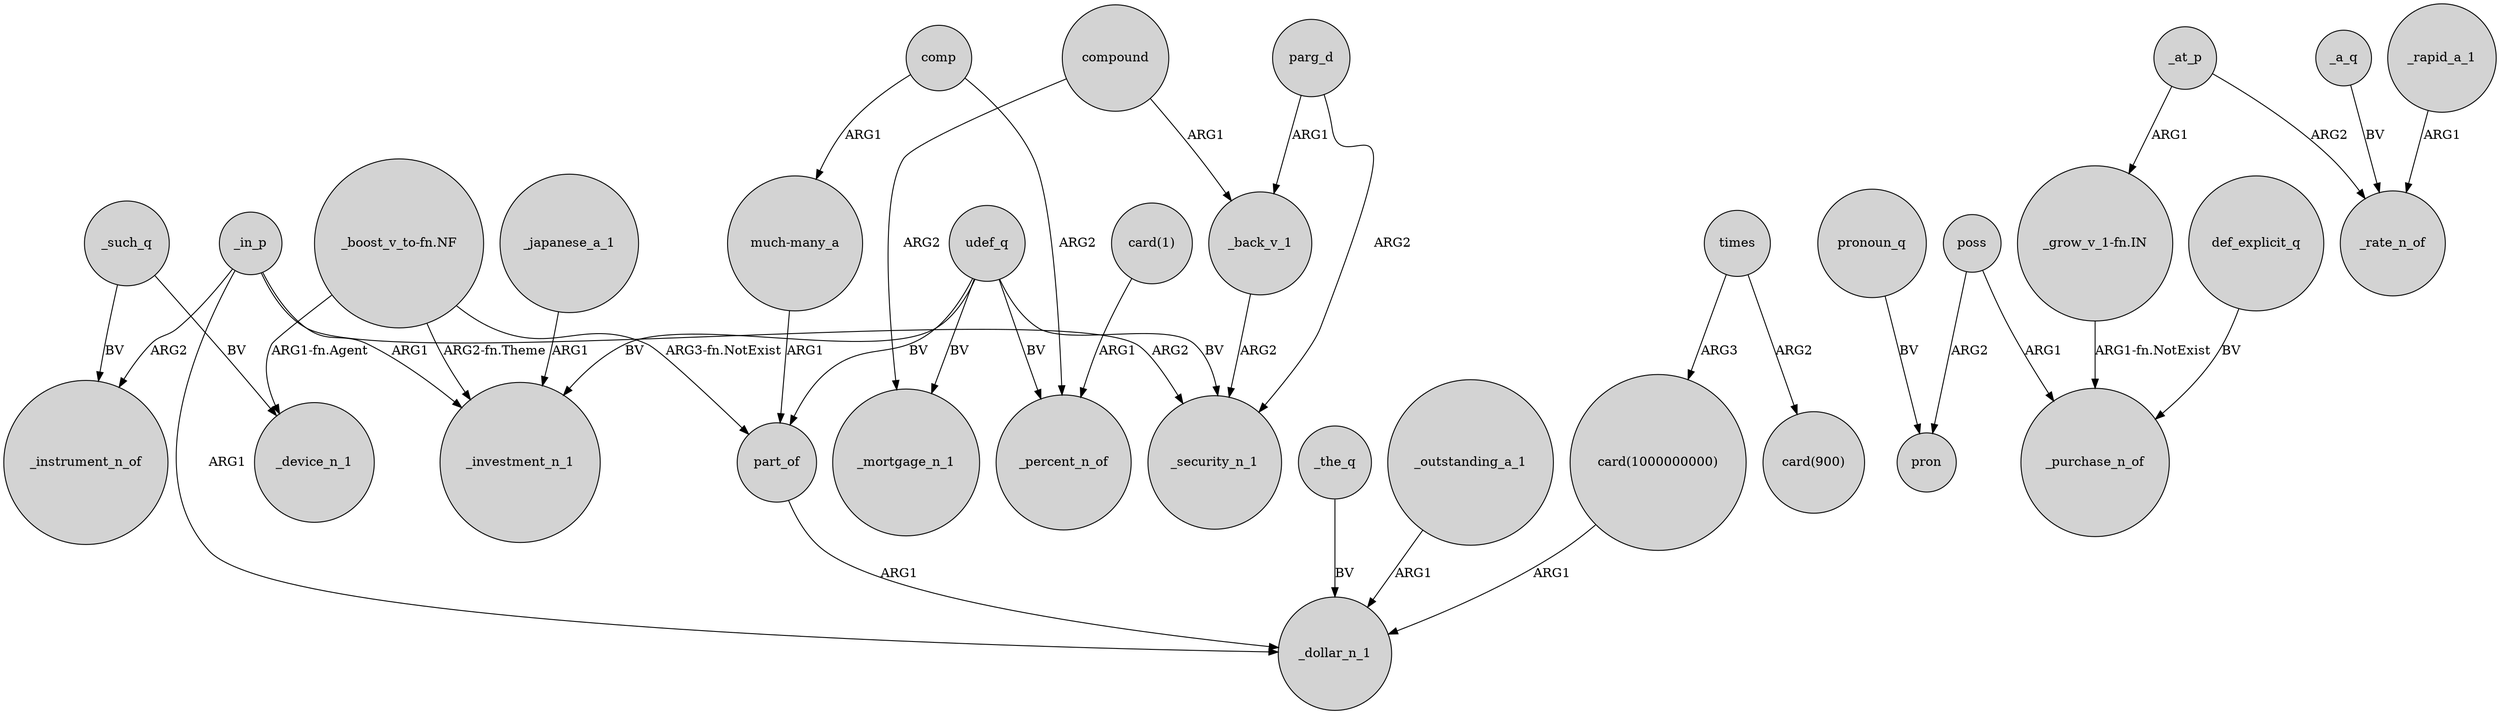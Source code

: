 digraph {
	node [shape=circle style=filled]
	"_boost_v_to-fn.NF" -> _device_n_1 [label="ARG1-fn.Agent"]
	"card(1)" -> _percent_n_of [label=ARG1]
	_in_p -> _instrument_n_of [label=ARG2]
	udef_q -> part_of [label=BV]
	udef_q -> _mortgage_n_1 [label=BV]
	_such_q -> _instrument_n_of [label=BV]
	poss -> pron [label=ARG2]
	_at_p -> _rate_n_of [label=ARG2]
	"_boost_v_to-fn.NF" -> part_of [label="ARG3-fn.NotExist"]
	comp -> _percent_n_of [label=ARG2]
	"much-many_a" -> part_of [label=ARG1]
	compound -> _back_v_1 [label=ARG1]
	compound -> _mortgage_n_1 [label=ARG2]
	_the_q -> _dollar_n_1 [label=BV]
	part_of -> _dollar_n_1 [label=ARG1]
	def_explicit_q -> _purchase_n_of [label=BV]
	parg_d -> _security_n_1 [label=ARG2]
	_outstanding_a_1 -> _dollar_n_1 [label=ARG1]
	_a_q -> _rate_n_of [label=BV]
	_rapid_a_1 -> _rate_n_of [label=ARG1]
	times -> "card(1000000000)" [label=ARG3]
	_at_p -> "_grow_v_1-fn.IN" [label=ARG1]
	_such_q -> _device_n_1 [label=BV]
	pronoun_q -> pron [label=BV]
	comp -> "much-many_a" [label=ARG1]
	times -> "card(900)" [label=ARG2]
	_in_p -> _security_n_1 [label=ARG2]
	"_grow_v_1-fn.IN" -> _purchase_n_of [label="ARG1-fn.NotExist"]
	parg_d -> _back_v_1 [label=ARG1]
	_japanese_a_1 -> _investment_n_1 [label=ARG1]
	_back_v_1 -> _security_n_1 [label=ARG2]
	"_boost_v_to-fn.NF" -> _investment_n_1 [label="ARG2-fn.Theme"]
	udef_q -> _investment_n_1 [label=BV]
	_in_p -> _dollar_n_1 [label=ARG1]
	udef_q -> _percent_n_of [label=BV]
	poss -> _purchase_n_of [label=ARG1]
	"card(1000000000)" -> _dollar_n_1 [label=ARG1]
	_in_p -> _investment_n_1 [label=ARG1]
	udef_q -> _security_n_1 [label=BV]
}
